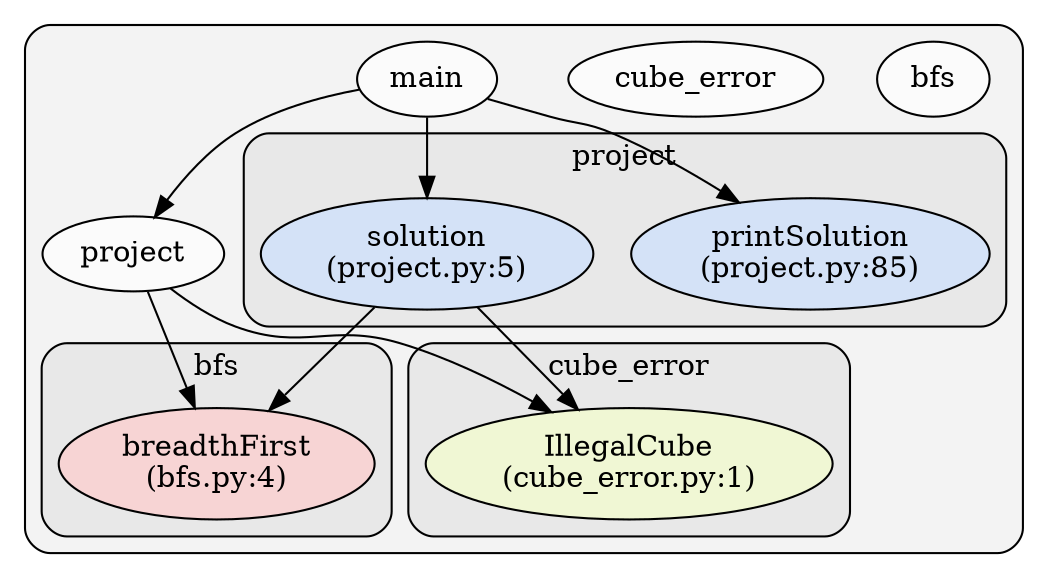 digraph G {
    graph [rankdir=TB, clusterrank="local"];
    subgraph cluster_G {

        graph [style="filled,rounded",fillcolor="#80808018", label=""];
        bfs [label="bfs", style="filled", fillcolor="#ffffffb2", fontcolor="#000000", group="0"];
        cube_error [label="cube_error", style="filled", fillcolor="#ffffffb2", fontcolor="#000000", group="1"];
        main [label="main", style="filled", fillcolor="#ffffffb2", fontcolor="#000000", group="2"];
        project [label="project", style="filled", fillcolor="#ffffffb2", fontcolor="#000000", group="3"];
        subgraph cluster_bfs {

            graph [style="filled,rounded",fillcolor="#80808018", label="bfs"];
            bfs__breadthFirst [label="breadthFirst\n(bfs.py:4)", style="filled", fillcolor="#feccccb2", fontcolor="#000000", group="0"];
        }
        subgraph cluster_cube_error {

            graph [style="filled,rounded",fillcolor="#80808018", label="cube_error"];
            cube_error__IllegalCube [label="IllegalCube\n(cube_error.py:1)", style="filled", fillcolor="#f4feccb2", fontcolor="#000000", group="1"];
        }
        subgraph cluster_project {

            graph [style="filled,rounded",fillcolor="#80808018", label="project"];
            project__printSolution [label="printSolution\n(project.py:85)", style="filled", fillcolor="#cce0feb2", fontcolor="#000000", group="3"];
            project__solution [label="solution\n(project.py:5)", style="filled", fillcolor="#cce0feb2", fontcolor="#000000", group="3"];
        }
    }
        main -> project__printSolution [style="solid", color="#000000"];
        main -> project [style="solid", color="#000000"];
        main -> project__solution [style="solid", color="#000000"];
        project -> bfs__breadthFirst [style="solid", color="#000000"];
        project -> cube_error__IllegalCube [style="solid", color="#000000"];
        project__solution -> cube_error__IllegalCube [style="solid", color="#000000"];
        project__solution -> bfs__breadthFirst [style="solid", color="#000000"];
    }
